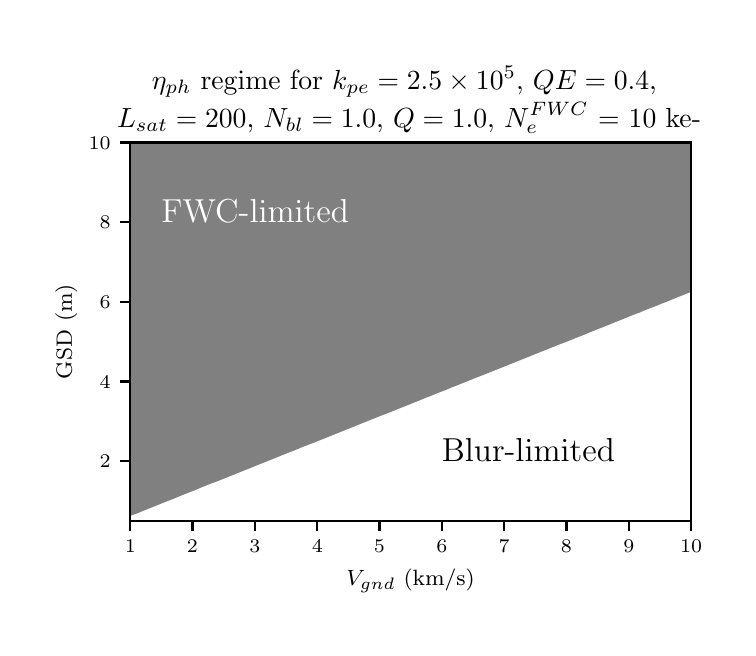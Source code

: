 \begingroup%
\makeatletter%
\begin{pgfpicture}%
\pgfpathrectangle{\pgfpointorigin}{\pgfqpoint{3.5in}{3.0in}}%
\pgfusepath{use as bounding box, clip}%
\begin{pgfscope}%
\pgfsetbuttcap%
\pgfsetmiterjoin%
\definecolor{currentfill}{rgb}{1.0,1.0,1.0}%
\pgfsetfillcolor{currentfill}%
\pgfsetlinewidth{0.0pt}%
\definecolor{currentstroke}{rgb}{1.0,1.0,1.0}%
\pgfsetstrokecolor{currentstroke}%
\pgfsetdash{}{0pt}%
\pgfpathmoveto{\pgfqpoint{0.0in}{0.0in}}%
\pgfpathlineto{\pgfqpoint{3.5in}{0.0in}}%
\pgfpathlineto{\pgfqpoint{3.5in}{3.0in}}%
\pgfpathlineto{\pgfqpoint{0.0in}{3.0in}}%
\pgfpathclose%
\pgfusepath{fill}%
\end{pgfscope}%
\begin{pgfscope}%
\pgfsetbuttcap%
\pgfsetmiterjoin%
\definecolor{currentfill}{rgb}{1.0,1.0,1.0}%
\pgfsetfillcolor{currentfill}%
\pgfsetlinewidth{0.0pt}%
\definecolor{currentstroke}{rgb}{0.0,0.0,0.0}%
\pgfsetstrokecolor{currentstroke}%
\pgfsetstrokeopacity{0.0}%
\pgfsetdash{}{0pt}%
\pgfpathmoveto{\pgfqpoint{0.513in}{0.534in}}%
\pgfpathlineto{\pgfqpoint{3.317in}{0.534in}}%
\pgfpathlineto{\pgfqpoint{3.317in}{2.426in}}%
\pgfpathlineto{\pgfqpoint{0.513in}{2.426in}}%
\pgfpathclose%
\pgfusepath{fill}%
\end{pgfscope}%
\begin{pgfscope}%
\pgfpathrectangle{\pgfqpoint{0.513in}{0.534in}}{\pgfqpoint{2.805in}{1.892in}} %
\pgfusepath{clip}%
\pgfsetbuttcap%
\pgfsetroundjoin%
\definecolor{currentfill}{rgb}{1.0,1.0,1.0}%
\pgfsetfillcolor{currentfill}%
\pgfsetlinewidth{0.0pt}%
\definecolor{currentstroke}{rgb}{0.0,0.0,0.0}%
\pgfsetstrokecolor{currentstroke}%
\pgfsetdash{}{0pt}%
\pgfpathmoveto{\pgfqpoint{0.57in}{0.534in}}%
\pgfpathlineto{\pgfqpoint{0.627in}{0.534in}}%
\pgfpathlineto{\pgfqpoint{0.684in}{0.534in}}%
\pgfpathlineto{\pgfqpoint{0.742in}{0.534in}}%
\pgfpathlineto{\pgfqpoint{0.799in}{0.534in}}%
\pgfpathlineto{\pgfqpoint{0.856in}{0.534in}}%
\pgfpathlineto{\pgfqpoint{0.913in}{0.534in}}%
\pgfpathlineto{\pgfqpoint{0.971in}{0.534in}}%
\pgfpathlineto{\pgfqpoint{1.028in}{0.534in}}%
\pgfpathlineto{\pgfqpoint{1.085in}{0.534in}}%
\pgfpathlineto{\pgfqpoint{1.142in}{0.534in}}%
\pgfpathlineto{\pgfqpoint{1.2in}{0.534in}}%
\pgfpathlineto{\pgfqpoint{1.257in}{0.534in}}%
\pgfpathlineto{\pgfqpoint{1.314in}{0.534in}}%
\pgfpathlineto{\pgfqpoint{1.371in}{0.534in}}%
\pgfpathlineto{\pgfqpoint{1.429in}{0.534in}}%
\pgfpathlineto{\pgfqpoint{1.486in}{0.534in}}%
\pgfpathlineto{\pgfqpoint{1.543in}{0.534in}}%
\pgfpathlineto{\pgfqpoint{1.6in}{0.534in}}%
\pgfpathlineto{\pgfqpoint{1.657in}{0.534in}}%
\pgfpathlineto{\pgfqpoint{1.715in}{0.534in}}%
\pgfpathlineto{\pgfqpoint{1.772in}{0.534in}}%
\pgfpathlineto{\pgfqpoint{1.829in}{0.534in}}%
\pgfpathlineto{\pgfqpoint{1.886in}{0.534in}}%
\pgfpathlineto{\pgfqpoint{1.944in}{0.534in}}%
\pgfpathlineto{\pgfqpoint{2.001in}{0.534in}}%
\pgfpathlineto{\pgfqpoint{2.058in}{0.534in}}%
\pgfpathlineto{\pgfqpoint{2.115in}{0.534in}}%
\pgfpathlineto{\pgfqpoint{2.173in}{0.534in}}%
\pgfpathlineto{\pgfqpoint{2.23in}{0.534in}}%
\pgfpathlineto{\pgfqpoint{2.287in}{0.534in}}%
\pgfpathlineto{\pgfqpoint{2.344in}{0.534in}}%
\pgfpathlineto{\pgfqpoint{2.402in}{0.534in}}%
\pgfpathlineto{\pgfqpoint{2.459in}{0.534in}}%
\pgfpathlineto{\pgfqpoint{2.516in}{0.534in}}%
\pgfpathlineto{\pgfqpoint{2.573in}{0.534in}}%
\pgfpathlineto{\pgfqpoint{2.631in}{0.534in}}%
\pgfpathlineto{\pgfqpoint{2.688in}{0.534in}}%
\pgfpathlineto{\pgfqpoint{2.745in}{0.534in}}%
\pgfpathlineto{\pgfqpoint{2.802in}{0.534in}}%
\pgfpathlineto{\pgfqpoint{2.859in}{0.534in}}%
\pgfpathlineto{\pgfqpoint{2.917in}{0.534in}}%
\pgfpathlineto{\pgfqpoint{2.974in}{0.534in}}%
\pgfpathlineto{\pgfqpoint{3.031in}{0.534in}}%
\pgfpathlineto{\pgfqpoint{3.088in}{0.534in}}%
\pgfpathlineto{\pgfqpoint{3.146in}{0.534in}}%
\pgfpathlineto{\pgfqpoint{3.203in}{0.534in}}%
\pgfpathlineto{\pgfqpoint{3.26in}{0.534in}}%
\pgfpathlineto{\pgfqpoint{3.317in}{0.534in}}%
\pgfpathlineto{\pgfqpoint{3.317in}{0.572in}}%
\pgfpathlineto{\pgfqpoint{3.317in}{0.611in}}%
\pgfpathlineto{\pgfqpoint{3.317in}{0.649in}}%
\pgfpathlineto{\pgfqpoint{3.317in}{0.688in}}%
\pgfpathlineto{\pgfqpoint{3.317in}{0.727in}}%
\pgfpathlineto{\pgfqpoint{3.317in}{0.765in}}%
\pgfpathlineto{\pgfqpoint{3.317in}{0.804in}}%
\pgfpathlineto{\pgfqpoint{3.317in}{0.843in}}%
\pgfpathlineto{\pgfqpoint{3.317in}{0.881in}}%
\pgfpathlineto{\pgfqpoint{3.317in}{0.92in}}%
\pgfpathlineto{\pgfqpoint{3.317in}{0.958in}}%
\pgfpathlineto{\pgfqpoint{3.317in}{0.997in}}%
\pgfpathlineto{\pgfqpoint{3.317in}{1.036in}}%
\pgfpathlineto{\pgfqpoint{3.317in}{1.074in}}%
\pgfpathlineto{\pgfqpoint{3.317in}{1.113in}}%
\pgfpathlineto{\pgfqpoint{3.317in}{1.152in}}%
\pgfpathlineto{\pgfqpoint{3.317in}{1.19in}}%
\pgfpathlineto{\pgfqpoint{3.317in}{1.229in}}%
\pgfpathlineto{\pgfqpoint{3.317in}{1.267in}}%
\pgfpathlineto{\pgfqpoint{3.317in}{1.306in}}%
\pgfpathlineto{\pgfqpoint{3.317in}{1.345in}}%
\pgfpathlineto{\pgfqpoint{3.317in}{1.383in}}%
\pgfpathlineto{\pgfqpoint{3.317in}{1.422in}}%
\pgfpathlineto{\pgfqpoint{3.317in}{1.46in}}%
\pgfpathlineto{\pgfqpoint{3.317in}{1.499in}}%
\pgfpathlineto{\pgfqpoint{3.317in}{1.538in}}%
\pgfpathlineto{\pgfqpoint{3.317in}{1.576in}}%
\pgfpathlineto{\pgfqpoint{3.317in}{1.615in}}%
\pgfpathlineto{\pgfqpoint{3.317in}{1.654in}}%
\pgfpathlineto{\pgfqpoint{3.317in}{1.679in}}%
\pgfpathlineto{\pgfqpoint{3.26in}{1.656in}}%
\pgfpathlineto{\pgfqpoint{3.254in}{1.654in}}%
\pgfpathlineto{\pgfqpoint{3.203in}{1.633in}}%
\pgfpathlineto{\pgfqpoint{3.157in}{1.615in}}%
\pgfpathlineto{\pgfqpoint{3.146in}{1.61in}}%
\pgfpathlineto{\pgfqpoint{3.088in}{1.588in}}%
\pgfpathlineto{\pgfqpoint{3.061in}{1.576in}}%
\pgfpathlineto{\pgfqpoint{3.031in}{1.565in}}%
\pgfpathlineto{\pgfqpoint{2.974in}{1.542in}}%
\pgfpathlineto{\pgfqpoint{2.964in}{1.538in}}%
\pgfpathlineto{\pgfqpoint{2.917in}{1.519in}}%
\pgfpathlineto{\pgfqpoint{2.867in}{1.499in}}%
\pgfpathlineto{\pgfqpoint{2.859in}{1.496in}}%
\pgfpathlineto{\pgfqpoint{2.802in}{1.473in}}%
\pgfpathlineto{\pgfqpoint{2.771in}{1.46in}}%
\pgfpathlineto{\pgfqpoint{2.745in}{1.45in}}%
\pgfpathlineto{\pgfqpoint{2.688in}{1.427in}}%
\pgfpathlineto{\pgfqpoint{2.674in}{1.422in}}%
\pgfpathlineto{\pgfqpoint{2.631in}{1.405in}}%
\pgfpathlineto{\pgfqpoint{2.577in}{1.383in}}%
\pgfpathlineto{\pgfqpoint{2.573in}{1.382in}}%
\pgfpathlineto{\pgfqpoint{2.516in}{1.359in}}%
\pgfpathlineto{\pgfqpoint{2.481in}{1.345in}}%
\pgfpathlineto{\pgfqpoint{2.459in}{1.336in}}%
\pgfpathlineto{\pgfqpoint{2.402in}{1.313in}}%
\pgfpathlineto{\pgfqpoint{2.384in}{1.306in}}%
\pgfpathlineto{\pgfqpoint{2.344in}{1.29in}}%
\pgfpathlineto{\pgfqpoint{2.287in}{1.267in}}%
\pgfpathlineto{\pgfqpoint{2.23in}{1.245in}}%
\pgfpathlineto{\pgfqpoint{2.191in}{1.229in}}%
\pgfpathlineto{\pgfqpoint{2.173in}{1.222in}}%
\pgfpathlineto{\pgfqpoint{2.115in}{1.199in}}%
\pgfpathlineto{\pgfqpoint{2.094in}{1.19in}}%
\pgfpathlineto{\pgfqpoint{2.058in}{1.176in}}%
\pgfpathlineto{\pgfqpoint{2.001in}{1.153in}}%
\pgfpathlineto{\pgfqpoint{1.997in}{1.152in}}%
\pgfpathlineto{\pgfqpoint{1.944in}{1.13in}}%
\pgfpathlineto{\pgfqpoint{1.901in}{1.113in}}%
\pgfpathlineto{\pgfqpoint{1.886in}{1.107in}}%
\pgfpathlineto{\pgfqpoint{1.829in}{1.084in}}%
\pgfpathlineto{\pgfqpoint{1.804in}{1.074in}}%
\pgfpathlineto{\pgfqpoint{1.772in}{1.062in}}%
\pgfpathlineto{\pgfqpoint{1.715in}{1.039in}}%
\pgfpathlineto{\pgfqpoint{1.707in}{1.036in}}%
\pgfpathlineto{\pgfqpoint{1.657in}{1.016in}}%
\pgfpathlineto{\pgfqpoint{1.611in}{0.997in}}%
\pgfpathlineto{\pgfqpoint{1.6in}{0.993in}}%
\pgfpathlineto{\pgfqpoint{1.543in}{0.97in}}%
\pgfpathlineto{\pgfqpoint{1.514in}{0.958in}}%
\pgfpathlineto{\pgfqpoint{1.486in}{0.947in}}%
\pgfpathlineto{\pgfqpoint{1.429in}{0.924in}}%
\pgfpathlineto{\pgfqpoint{1.418in}{0.92in}}%
\pgfpathlineto{\pgfqpoint{1.371in}{0.902in}}%
\pgfpathlineto{\pgfqpoint{1.321in}{0.881in}}%
\pgfpathlineto{\pgfqpoint{1.314in}{0.879in}}%
\pgfpathlineto{\pgfqpoint{1.257in}{0.856in}}%
\pgfpathlineto{\pgfqpoint{1.225in}{0.843in}}%
\pgfpathlineto{\pgfqpoint{1.2in}{0.833in}}%
\pgfpathlineto{\pgfqpoint{1.142in}{0.81in}}%
\pgfpathlineto{\pgfqpoint{1.128in}{0.804in}}%
\pgfpathlineto{\pgfqpoint{1.085in}{0.787in}}%
\pgfpathlineto{\pgfqpoint{1.031in}{0.765in}}%
\pgfpathlineto{\pgfqpoint{1.028in}{0.764in}}%
\pgfpathlineto{\pgfqpoint{0.971in}{0.741in}}%
\pgfpathlineto{\pgfqpoint{0.935in}{0.727in}}%
\pgfpathlineto{\pgfqpoint{0.913in}{0.719in}}%
\pgfpathlineto{\pgfqpoint{0.856in}{0.696in}}%
\pgfpathlineto{\pgfqpoint{0.838in}{0.688in}}%
\pgfpathlineto{\pgfqpoint{0.799in}{0.673in}}%
\pgfpathlineto{\pgfqpoint{0.742in}{0.65in}}%
\pgfpathlineto{\pgfqpoint{0.741in}{0.649in}}%
\pgfpathlineto{\pgfqpoint{0.684in}{0.627in}}%
\pgfpathlineto{\pgfqpoint{0.645in}{0.611in}}%
\pgfpathlineto{\pgfqpoint{0.627in}{0.604in}}%
\pgfpathlineto{\pgfqpoint{0.57in}{0.581in}}%
\pgfpathlineto{\pgfqpoint{0.549in}{0.572in}}%
\pgfpathlineto{\pgfqpoint{0.513in}{0.559in}}%
\pgfpathlineto{\pgfqpoint{0.513in}{0.534in}}%
\pgfpathclose%
\pgfusepath{fill}%
\end{pgfscope}%
\begin{pgfscope}%
\pgfpathrectangle{\pgfqpoint{0.513in}{0.534in}}{\pgfqpoint{2.805in}{1.892in}} %
\pgfusepath{clip}%
\pgfsetbuttcap%
\pgfsetroundjoin%
\definecolor{currentfill}{rgb}{0.502,0.502,0.502}%
\pgfsetfillcolor{currentfill}%
\pgfsetlinewidth{0.0pt}%
\definecolor{currentstroke}{rgb}{0.0,0.0,0.0}%
\pgfsetstrokecolor{currentstroke}%
\pgfsetdash{}{0pt}%
\pgfpathmoveto{\pgfqpoint{0.549in}{0.572in}}%
\pgfpathlineto{\pgfqpoint{0.57in}{0.581in}}%
\pgfpathlineto{\pgfqpoint{0.627in}{0.604in}}%
\pgfpathlineto{\pgfqpoint{0.645in}{0.611in}}%
\pgfpathlineto{\pgfqpoint{0.684in}{0.627in}}%
\pgfpathlineto{\pgfqpoint{0.741in}{0.649in}}%
\pgfpathlineto{\pgfqpoint{0.742in}{0.65in}}%
\pgfpathlineto{\pgfqpoint{0.799in}{0.673in}}%
\pgfpathlineto{\pgfqpoint{0.838in}{0.688in}}%
\pgfpathlineto{\pgfqpoint{0.856in}{0.696in}}%
\pgfpathlineto{\pgfqpoint{0.913in}{0.719in}}%
\pgfpathlineto{\pgfqpoint{0.935in}{0.727in}}%
\pgfpathlineto{\pgfqpoint{0.971in}{0.741in}}%
\pgfpathlineto{\pgfqpoint{1.028in}{0.764in}}%
\pgfpathlineto{\pgfqpoint{1.031in}{0.765in}}%
\pgfpathlineto{\pgfqpoint{1.085in}{0.787in}}%
\pgfpathlineto{\pgfqpoint{1.128in}{0.804in}}%
\pgfpathlineto{\pgfqpoint{1.142in}{0.81in}}%
\pgfpathlineto{\pgfqpoint{1.2in}{0.833in}}%
\pgfpathlineto{\pgfqpoint{1.225in}{0.843in}}%
\pgfpathlineto{\pgfqpoint{1.257in}{0.856in}}%
\pgfpathlineto{\pgfqpoint{1.314in}{0.879in}}%
\pgfpathlineto{\pgfqpoint{1.321in}{0.881in}}%
\pgfpathlineto{\pgfqpoint{1.371in}{0.902in}}%
\pgfpathlineto{\pgfqpoint{1.418in}{0.92in}}%
\pgfpathlineto{\pgfqpoint{1.429in}{0.924in}}%
\pgfpathlineto{\pgfqpoint{1.486in}{0.947in}}%
\pgfpathlineto{\pgfqpoint{1.514in}{0.958in}}%
\pgfpathlineto{\pgfqpoint{1.543in}{0.97in}}%
\pgfpathlineto{\pgfqpoint{1.6in}{0.993in}}%
\pgfpathlineto{\pgfqpoint{1.611in}{0.997in}}%
\pgfpathlineto{\pgfqpoint{1.657in}{1.016in}}%
\pgfpathlineto{\pgfqpoint{1.707in}{1.036in}}%
\pgfpathlineto{\pgfqpoint{1.715in}{1.039in}}%
\pgfpathlineto{\pgfqpoint{1.772in}{1.062in}}%
\pgfpathlineto{\pgfqpoint{1.804in}{1.074in}}%
\pgfpathlineto{\pgfqpoint{1.829in}{1.084in}}%
\pgfpathlineto{\pgfqpoint{1.886in}{1.107in}}%
\pgfpathlineto{\pgfqpoint{1.901in}{1.113in}}%
\pgfpathlineto{\pgfqpoint{1.944in}{1.13in}}%
\pgfpathlineto{\pgfqpoint{1.997in}{1.152in}}%
\pgfpathlineto{\pgfqpoint{2.001in}{1.153in}}%
\pgfpathlineto{\pgfqpoint{2.058in}{1.176in}}%
\pgfpathlineto{\pgfqpoint{2.094in}{1.19in}}%
\pgfpathlineto{\pgfqpoint{2.115in}{1.199in}}%
\pgfpathlineto{\pgfqpoint{2.173in}{1.222in}}%
\pgfpathlineto{\pgfqpoint{2.191in}{1.229in}}%
\pgfpathlineto{\pgfqpoint{2.23in}{1.245in}}%
\pgfpathlineto{\pgfqpoint{2.287in}{1.267in}}%
\pgfpathlineto{\pgfqpoint{2.344in}{1.29in}}%
\pgfpathlineto{\pgfqpoint{2.384in}{1.306in}}%
\pgfpathlineto{\pgfqpoint{2.402in}{1.313in}}%
\pgfpathlineto{\pgfqpoint{2.459in}{1.336in}}%
\pgfpathlineto{\pgfqpoint{2.481in}{1.345in}}%
\pgfpathlineto{\pgfqpoint{2.516in}{1.359in}}%
\pgfpathlineto{\pgfqpoint{2.573in}{1.382in}}%
\pgfpathlineto{\pgfqpoint{2.577in}{1.383in}}%
\pgfpathlineto{\pgfqpoint{2.631in}{1.405in}}%
\pgfpathlineto{\pgfqpoint{2.674in}{1.422in}}%
\pgfpathlineto{\pgfqpoint{2.688in}{1.427in}}%
\pgfpathlineto{\pgfqpoint{2.745in}{1.45in}}%
\pgfpathlineto{\pgfqpoint{2.771in}{1.46in}}%
\pgfpathlineto{\pgfqpoint{2.802in}{1.473in}}%
\pgfpathlineto{\pgfqpoint{2.859in}{1.496in}}%
\pgfpathlineto{\pgfqpoint{2.867in}{1.499in}}%
\pgfpathlineto{\pgfqpoint{2.917in}{1.519in}}%
\pgfpathlineto{\pgfqpoint{2.964in}{1.538in}}%
\pgfpathlineto{\pgfqpoint{2.974in}{1.542in}}%
\pgfpathlineto{\pgfqpoint{3.031in}{1.565in}}%
\pgfpathlineto{\pgfqpoint{3.061in}{1.576in}}%
\pgfpathlineto{\pgfqpoint{3.088in}{1.588in}}%
\pgfpathlineto{\pgfqpoint{3.146in}{1.61in}}%
\pgfpathlineto{\pgfqpoint{3.157in}{1.615in}}%
\pgfpathlineto{\pgfqpoint{3.203in}{1.633in}}%
\pgfpathlineto{\pgfqpoint{3.254in}{1.654in}}%
\pgfpathlineto{\pgfqpoint{3.26in}{1.656in}}%
\pgfpathlineto{\pgfqpoint{3.317in}{1.679in}}%
\pgfpathlineto{\pgfqpoint{3.317in}{1.692in}}%
\pgfpathlineto{\pgfqpoint{3.317in}{1.731in}}%
\pgfpathlineto{\pgfqpoint{3.317in}{1.769in}}%
\pgfpathlineto{\pgfqpoint{3.317in}{1.808in}}%
\pgfpathlineto{\pgfqpoint{3.317in}{1.847in}}%
\pgfpathlineto{\pgfqpoint{3.317in}{1.885in}}%
\pgfpathlineto{\pgfqpoint{3.317in}{1.924in}}%
\pgfpathlineto{\pgfqpoint{3.317in}{1.963in}}%
\pgfpathlineto{\pgfqpoint{3.317in}{2.001in}}%
\pgfpathlineto{\pgfqpoint{3.317in}{2.04in}}%
\pgfpathlineto{\pgfqpoint{3.317in}{2.078in}}%
\pgfpathlineto{\pgfqpoint{3.317in}{2.117in}}%
\pgfpathlineto{\pgfqpoint{3.317in}{2.156in}}%
\pgfpathlineto{\pgfqpoint{3.317in}{2.194in}}%
\pgfpathlineto{\pgfqpoint{3.317in}{2.233in}}%
\pgfpathlineto{\pgfqpoint{3.317in}{2.272in}}%
\pgfpathlineto{\pgfqpoint{3.317in}{2.31in}}%
\pgfpathlineto{\pgfqpoint{3.317in}{2.349in}}%
\pgfpathlineto{\pgfqpoint{3.317in}{2.387in}}%
\pgfpathlineto{\pgfqpoint{3.317in}{2.426in}}%
\pgfpathlineto{\pgfqpoint{3.26in}{2.426in}}%
\pgfpathlineto{\pgfqpoint{3.203in}{2.426in}}%
\pgfpathlineto{\pgfqpoint{3.146in}{2.426in}}%
\pgfpathlineto{\pgfqpoint{3.088in}{2.426in}}%
\pgfpathlineto{\pgfqpoint{3.031in}{2.426in}}%
\pgfpathlineto{\pgfqpoint{2.974in}{2.426in}}%
\pgfpathlineto{\pgfqpoint{2.917in}{2.426in}}%
\pgfpathlineto{\pgfqpoint{2.859in}{2.426in}}%
\pgfpathlineto{\pgfqpoint{2.802in}{2.426in}}%
\pgfpathlineto{\pgfqpoint{2.745in}{2.426in}}%
\pgfpathlineto{\pgfqpoint{2.688in}{2.426in}}%
\pgfpathlineto{\pgfqpoint{2.631in}{2.426in}}%
\pgfpathlineto{\pgfqpoint{2.573in}{2.426in}}%
\pgfpathlineto{\pgfqpoint{2.516in}{2.426in}}%
\pgfpathlineto{\pgfqpoint{2.459in}{2.426in}}%
\pgfpathlineto{\pgfqpoint{2.402in}{2.426in}}%
\pgfpathlineto{\pgfqpoint{2.344in}{2.426in}}%
\pgfpathlineto{\pgfqpoint{2.287in}{2.426in}}%
\pgfpathlineto{\pgfqpoint{2.23in}{2.426in}}%
\pgfpathlineto{\pgfqpoint{2.173in}{2.426in}}%
\pgfpathlineto{\pgfqpoint{2.115in}{2.426in}}%
\pgfpathlineto{\pgfqpoint{2.058in}{2.426in}}%
\pgfpathlineto{\pgfqpoint{2.001in}{2.426in}}%
\pgfpathlineto{\pgfqpoint{1.944in}{2.426in}}%
\pgfpathlineto{\pgfqpoint{1.886in}{2.426in}}%
\pgfpathlineto{\pgfqpoint{1.829in}{2.426in}}%
\pgfpathlineto{\pgfqpoint{1.772in}{2.426in}}%
\pgfpathlineto{\pgfqpoint{1.715in}{2.426in}}%
\pgfpathlineto{\pgfqpoint{1.657in}{2.426in}}%
\pgfpathlineto{\pgfqpoint{1.6in}{2.426in}}%
\pgfpathlineto{\pgfqpoint{1.543in}{2.426in}}%
\pgfpathlineto{\pgfqpoint{1.486in}{2.426in}}%
\pgfpathlineto{\pgfqpoint{1.429in}{2.426in}}%
\pgfpathlineto{\pgfqpoint{1.371in}{2.426in}}%
\pgfpathlineto{\pgfqpoint{1.314in}{2.426in}}%
\pgfpathlineto{\pgfqpoint{1.257in}{2.426in}}%
\pgfpathlineto{\pgfqpoint{1.2in}{2.426in}}%
\pgfpathlineto{\pgfqpoint{1.142in}{2.426in}}%
\pgfpathlineto{\pgfqpoint{1.085in}{2.426in}}%
\pgfpathlineto{\pgfqpoint{1.028in}{2.426in}}%
\pgfpathlineto{\pgfqpoint{0.971in}{2.426in}}%
\pgfpathlineto{\pgfqpoint{0.913in}{2.426in}}%
\pgfpathlineto{\pgfqpoint{0.856in}{2.426in}}%
\pgfpathlineto{\pgfqpoint{0.799in}{2.426in}}%
\pgfpathlineto{\pgfqpoint{0.742in}{2.426in}}%
\pgfpathlineto{\pgfqpoint{0.684in}{2.426in}}%
\pgfpathlineto{\pgfqpoint{0.627in}{2.426in}}%
\pgfpathlineto{\pgfqpoint{0.57in}{2.426in}}%
\pgfpathlineto{\pgfqpoint{0.513in}{2.426in}}%
\pgfpathlineto{\pgfqpoint{0.513in}{2.387in}}%
\pgfpathlineto{\pgfqpoint{0.513in}{2.349in}}%
\pgfpathlineto{\pgfqpoint{0.513in}{2.31in}}%
\pgfpathlineto{\pgfqpoint{0.513in}{2.272in}}%
\pgfpathlineto{\pgfqpoint{0.513in}{2.233in}}%
\pgfpathlineto{\pgfqpoint{0.513in}{2.194in}}%
\pgfpathlineto{\pgfqpoint{0.513in}{2.156in}}%
\pgfpathlineto{\pgfqpoint{0.513in}{2.117in}}%
\pgfpathlineto{\pgfqpoint{0.513in}{2.078in}}%
\pgfpathlineto{\pgfqpoint{0.513in}{2.04in}}%
\pgfpathlineto{\pgfqpoint{0.513in}{2.001in}}%
\pgfpathlineto{\pgfqpoint{0.513in}{1.963in}}%
\pgfpathlineto{\pgfqpoint{0.513in}{1.924in}}%
\pgfpathlineto{\pgfqpoint{0.513in}{1.885in}}%
\pgfpathlineto{\pgfqpoint{0.513in}{1.847in}}%
\pgfpathlineto{\pgfqpoint{0.513in}{1.808in}}%
\pgfpathlineto{\pgfqpoint{0.513in}{1.769in}}%
\pgfpathlineto{\pgfqpoint{0.513in}{1.731in}}%
\pgfpathlineto{\pgfqpoint{0.513in}{1.692in}}%
\pgfpathlineto{\pgfqpoint{0.513in}{1.654in}}%
\pgfpathlineto{\pgfqpoint{0.513in}{1.615in}}%
\pgfpathlineto{\pgfqpoint{0.513in}{1.576in}}%
\pgfpathlineto{\pgfqpoint{0.513in}{1.538in}}%
\pgfpathlineto{\pgfqpoint{0.513in}{1.499in}}%
\pgfpathlineto{\pgfqpoint{0.513in}{1.46in}}%
\pgfpathlineto{\pgfqpoint{0.513in}{1.422in}}%
\pgfpathlineto{\pgfqpoint{0.513in}{1.383in}}%
\pgfpathlineto{\pgfqpoint{0.513in}{1.345in}}%
\pgfpathlineto{\pgfqpoint{0.513in}{1.306in}}%
\pgfpathlineto{\pgfqpoint{0.513in}{1.267in}}%
\pgfpathlineto{\pgfqpoint{0.513in}{1.229in}}%
\pgfpathlineto{\pgfqpoint{0.513in}{1.19in}}%
\pgfpathlineto{\pgfqpoint{0.513in}{1.152in}}%
\pgfpathlineto{\pgfqpoint{0.513in}{1.113in}}%
\pgfpathlineto{\pgfqpoint{0.513in}{1.074in}}%
\pgfpathlineto{\pgfqpoint{0.513in}{1.036in}}%
\pgfpathlineto{\pgfqpoint{0.513in}{0.997in}}%
\pgfpathlineto{\pgfqpoint{0.513in}{0.958in}}%
\pgfpathlineto{\pgfqpoint{0.513in}{0.92in}}%
\pgfpathlineto{\pgfqpoint{0.513in}{0.881in}}%
\pgfpathlineto{\pgfqpoint{0.513in}{0.843in}}%
\pgfpathlineto{\pgfqpoint{0.513in}{0.804in}}%
\pgfpathlineto{\pgfqpoint{0.513in}{0.765in}}%
\pgfpathlineto{\pgfqpoint{0.513in}{0.727in}}%
\pgfpathlineto{\pgfqpoint{0.513in}{0.688in}}%
\pgfpathlineto{\pgfqpoint{0.513in}{0.649in}}%
\pgfpathlineto{\pgfqpoint{0.513in}{0.611in}}%
\pgfpathlineto{\pgfqpoint{0.513in}{0.572in}}%
\pgfpathlineto{\pgfqpoint{0.513in}{0.559in}}%
\pgfpathclose%
\pgfusepath{fill}%
\end{pgfscope}%
\begin{pgfscope}%
\pgfsetbuttcap%
\pgfsetroundjoin%
\definecolor{currentfill}{rgb}{0.0,0.0,0.0}%
\pgfsetfillcolor{currentfill}%
\pgfsetlinewidth{0.803pt}%
\definecolor{currentstroke}{rgb}{0.0,0.0,0.0}%
\pgfsetstrokecolor{currentstroke}%
\pgfsetdash{}{0pt}%
\pgfsys@defobject{currentmarker}{\pgfqpoint{0.0in}{-0.049in}}{\pgfqpoint{0.0in}{0.0in}}{%
\pgfpathmoveto{\pgfqpoint{0.0in}{0.0in}}%
\pgfpathlineto{\pgfqpoint{0.0in}{-0.049in}}%
\pgfusepath{stroke,fill}%
}%
\begin{pgfscope}%
\pgfsys@transformshift{0.513in}{0.534in}%
\pgfsys@useobject{currentmarker}{}%
\end{pgfscope}%
\end{pgfscope}%
\begin{pgfscope}%
\pgftext[x=0.513in,y=0.436in,,top]{\rmfamily\fontsize{7.0}{8.4}\selectfont 1}%
\end{pgfscope}%
\begin{pgfscope}%
\pgfsetbuttcap%
\pgfsetroundjoin%
\definecolor{currentfill}{rgb}{0.0,0.0,0.0}%
\pgfsetfillcolor{currentfill}%
\pgfsetlinewidth{0.803pt}%
\definecolor{currentstroke}{rgb}{0.0,0.0,0.0}%
\pgfsetstrokecolor{currentstroke}%
\pgfsetdash{}{0pt}%
\pgfsys@defobject{currentmarker}{\pgfqpoint{0.0in}{-0.049in}}{\pgfqpoint{0.0in}{0.0in}}{%
\pgfpathmoveto{\pgfqpoint{0.0in}{0.0in}}%
\pgfpathlineto{\pgfqpoint{0.0in}{-0.049in}}%
\pgfusepath{stroke,fill}%
}%
\begin{pgfscope}%
\pgfsys@transformshift{0.824in}{0.534in}%
\pgfsys@useobject{currentmarker}{}%
\end{pgfscope}%
\end{pgfscope}%
\begin{pgfscope}%
\pgftext[x=0.824in,y=0.436in,,top]{\rmfamily\fontsize{7.0}{8.4}\selectfont 2}%
\end{pgfscope}%
\begin{pgfscope}%
\pgfsetbuttcap%
\pgfsetroundjoin%
\definecolor{currentfill}{rgb}{0.0,0.0,0.0}%
\pgfsetfillcolor{currentfill}%
\pgfsetlinewidth{0.803pt}%
\definecolor{currentstroke}{rgb}{0.0,0.0,0.0}%
\pgfsetstrokecolor{currentstroke}%
\pgfsetdash{}{0pt}%
\pgfsys@defobject{currentmarker}{\pgfqpoint{0.0in}{-0.049in}}{\pgfqpoint{0.0in}{0.0in}}{%
\pgfpathmoveto{\pgfqpoint{0.0in}{0.0in}}%
\pgfpathlineto{\pgfqpoint{0.0in}{-0.049in}}%
\pgfusepath{stroke,fill}%
}%
\begin{pgfscope}%
\pgfsys@transformshift{1.136in}{0.534in}%
\pgfsys@useobject{currentmarker}{}%
\end{pgfscope}%
\end{pgfscope}%
\begin{pgfscope}%
\pgftext[x=1.136in,y=0.436in,,top]{\rmfamily\fontsize{7.0}{8.4}\selectfont 3}%
\end{pgfscope}%
\begin{pgfscope}%
\pgfsetbuttcap%
\pgfsetroundjoin%
\definecolor{currentfill}{rgb}{0.0,0.0,0.0}%
\pgfsetfillcolor{currentfill}%
\pgfsetlinewidth{0.803pt}%
\definecolor{currentstroke}{rgb}{0.0,0.0,0.0}%
\pgfsetstrokecolor{currentstroke}%
\pgfsetdash{}{0pt}%
\pgfsys@defobject{currentmarker}{\pgfqpoint{0.0in}{-0.049in}}{\pgfqpoint{0.0in}{0.0in}}{%
\pgfpathmoveto{\pgfqpoint{0.0in}{0.0in}}%
\pgfpathlineto{\pgfqpoint{0.0in}{-0.049in}}%
\pgfusepath{stroke,fill}%
}%
\begin{pgfscope}%
\pgfsys@transformshift{1.448in}{0.534in}%
\pgfsys@useobject{currentmarker}{}%
\end{pgfscope}%
\end{pgfscope}%
\begin{pgfscope}%
\pgftext[x=1.448in,y=0.436in,,top]{\rmfamily\fontsize{7.0}{8.4}\selectfont 4}%
\end{pgfscope}%
\begin{pgfscope}%
\pgfsetbuttcap%
\pgfsetroundjoin%
\definecolor{currentfill}{rgb}{0.0,0.0,0.0}%
\pgfsetfillcolor{currentfill}%
\pgfsetlinewidth{0.803pt}%
\definecolor{currentstroke}{rgb}{0.0,0.0,0.0}%
\pgfsetstrokecolor{currentstroke}%
\pgfsetdash{}{0pt}%
\pgfsys@defobject{currentmarker}{\pgfqpoint{0.0in}{-0.049in}}{\pgfqpoint{0.0in}{0.0in}}{%
\pgfpathmoveto{\pgfqpoint{0.0in}{0.0in}}%
\pgfpathlineto{\pgfqpoint{0.0in}{-0.049in}}%
\pgfusepath{stroke,fill}%
}%
\begin{pgfscope}%
\pgfsys@transformshift{1.759in}{0.534in}%
\pgfsys@useobject{currentmarker}{}%
\end{pgfscope}%
\end{pgfscope}%
\begin{pgfscope}%
\pgftext[x=1.759in,y=0.436in,,top]{\rmfamily\fontsize{7.0}{8.4}\selectfont 5}%
\end{pgfscope}%
\begin{pgfscope}%
\pgfsetbuttcap%
\pgfsetroundjoin%
\definecolor{currentfill}{rgb}{0.0,0.0,0.0}%
\pgfsetfillcolor{currentfill}%
\pgfsetlinewidth{0.803pt}%
\definecolor{currentstroke}{rgb}{0.0,0.0,0.0}%
\pgfsetstrokecolor{currentstroke}%
\pgfsetdash{}{0pt}%
\pgfsys@defobject{currentmarker}{\pgfqpoint{0.0in}{-0.049in}}{\pgfqpoint{0.0in}{0.0in}}{%
\pgfpathmoveto{\pgfqpoint{0.0in}{0.0in}}%
\pgfpathlineto{\pgfqpoint{0.0in}{-0.049in}}%
\pgfusepath{stroke,fill}%
}%
\begin{pgfscope}%
\pgfsys@transformshift{2.071in}{0.534in}%
\pgfsys@useobject{currentmarker}{}%
\end{pgfscope}%
\end{pgfscope}%
\begin{pgfscope}%
\pgftext[x=2.071in,y=0.436in,,top]{\rmfamily\fontsize{7.0}{8.4}\selectfont 6}%
\end{pgfscope}%
\begin{pgfscope}%
\pgfsetbuttcap%
\pgfsetroundjoin%
\definecolor{currentfill}{rgb}{0.0,0.0,0.0}%
\pgfsetfillcolor{currentfill}%
\pgfsetlinewidth{0.803pt}%
\definecolor{currentstroke}{rgb}{0.0,0.0,0.0}%
\pgfsetstrokecolor{currentstroke}%
\pgfsetdash{}{0pt}%
\pgfsys@defobject{currentmarker}{\pgfqpoint{0.0in}{-0.049in}}{\pgfqpoint{0.0in}{0.0in}}{%
\pgfpathmoveto{\pgfqpoint{0.0in}{0.0in}}%
\pgfpathlineto{\pgfqpoint{0.0in}{-0.049in}}%
\pgfusepath{stroke,fill}%
}%
\begin{pgfscope}%
\pgfsys@transformshift{2.382in}{0.534in}%
\pgfsys@useobject{currentmarker}{}%
\end{pgfscope}%
\end{pgfscope}%
\begin{pgfscope}%
\pgftext[x=2.382in,y=0.436in,,top]{\rmfamily\fontsize{7.0}{8.4}\selectfont 7}%
\end{pgfscope}%
\begin{pgfscope}%
\pgfsetbuttcap%
\pgfsetroundjoin%
\definecolor{currentfill}{rgb}{0.0,0.0,0.0}%
\pgfsetfillcolor{currentfill}%
\pgfsetlinewidth{0.803pt}%
\definecolor{currentstroke}{rgb}{0.0,0.0,0.0}%
\pgfsetstrokecolor{currentstroke}%
\pgfsetdash{}{0pt}%
\pgfsys@defobject{currentmarker}{\pgfqpoint{0.0in}{-0.049in}}{\pgfqpoint{0.0in}{0.0in}}{%
\pgfpathmoveto{\pgfqpoint{0.0in}{0.0in}}%
\pgfpathlineto{\pgfqpoint{0.0in}{-0.049in}}%
\pgfusepath{stroke,fill}%
}%
\begin{pgfscope}%
\pgfsys@transformshift{2.694in}{0.534in}%
\pgfsys@useobject{currentmarker}{}%
\end{pgfscope}%
\end{pgfscope}%
\begin{pgfscope}%
\pgftext[x=2.694in,y=0.436in,,top]{\rmfamily\fontsize{7.0}{8.4}\selectfont 8}%
\end{pgfscope}%
\begin{pgfscope}%
\pgfsetbuttcap%
\pgfsetroundjoin%
\definecolor{currentfill}{rgb}{0.0,0.0,0.0}%
\pgfsetfillcolor{currentfill}%
\pgfsetlinewidth{0.803pt}%
\definecolor{currentstroke}{rgb}{0.0,0.0,0.0}%
\pgfsetstrokecolor{currentstroke}%
\pgfsetdash{}{0pt}%
\pgfsys@defobject{currentmarker}{\pgfqpoint{0.0in}{-0.049in}}{\pgfqpoint{0.0in}{0.0in}}{%
\pgfpathmoveto{\pgfqpoint{0.0in}{0.0in}}%
\pgfpathlineto{\pgfqpoint{0.0in}{-0.049in}}%
\pgfusepath{stroke,fill}%
}%
\begin{pgfscope}%
\pgfsys@transformshift{3.006in}{0.534in}%
\pgfsys@useobject{currentmarker}{}%
\end{pgfscope}%
\end{pgfscope}%
\begin{pgfscope}%
\pgftext[x=3.006in,y=0.436in,,top]{\rmfamily\fontsize{7.0}{8.4}\selectfont 9}%
\end{pgfscope}%
\begin{pgfscope}%
\pgfsetbuttcap%
\pgfsetroundjoin%
\definecolor{currentfill}{rgb}{0.0,0.0,0.0}%
\pgfsetfillcolor{currentfill}%
\pgfsetlinewidth{0.803pt}%
\definecolor{currentstroke}{rgb}{0.0,0.0,0.0}%
\pgfsetstrokecolor{currentstroke}%
\pgfsetdash{}{0pt}%
\pgfsys@defobject{currentmarker}{\pgfqpoint{0.0in}{-0.049in}}{\pgfqpoint{0.0in}{0.0in}}{%
\pgfpathmoveto{\pgfqpoint{0.0in}{0.0in}}%
\pgfpathlineto{\pgfqpoint{0.0in}{-0.049in}}%
\pgfusepath{stroke,fill}%
}%
\begin{pgfscope}%
\pgfsys@transformshift{3.317in}{0.534in}%
\pgfsys@useobject{currentmarker}{}%
\end{pgfscope}%
\end{pgfscope}%
\begin{pgfscope}%
\pgftext[x=3.317in,y=0.436in,,top]{\rmfamily\fontsize{7.0}{8.4}\selectfont 10}%
\end{pgfscope}%
\begin{pgfscope}%
\pgftext[x=1.915in,y=0.295in,,top]{\rmfamily\fontsize{8.4}{10.08}\selectfont \(\displaystyle V_{gnd}\) (km/s)}%
\end{pgfscope}%
\begin{pgfscope}%
\pgfsetbuttcap%
\pgfsetroundjoin%
\definecolor{currentfill}{rgb}{0.0,0.0,0.0}%
\pgfsetfillcolor{currentfill}%
\pgfsetlinewidth{0.803pt}%
\definecolor{currentstroke}{rgb}{0.0,0.0,0.0}%
\pgfsetstrokecolor{currentstroke}%
\pgfsetdash{}{0pt}%
\pgfsys@defobject{currentmarker}{\pgfqpoint{-0.049in}{0.0in}}{\pgfqpoint{0.0in}{0.0in}}{%
\pgfpathmoveto{\pgfqpoint{0.0in}{0.0in}}%
\pgfpathlineto{\pgfqpoint{-0.049in}{0.0in}}%
\pgfusepath{stroke,fill}%
}%
\begin{pgfscope}%
\pgfsys@transformshift{0.513in}{0.832in}%
\pgfsys@useobject{currentmarker}{}%
\end{pgfscope}%
\end{pgfscope}%
\begin{pgfscope}%
\pgftext[x=0.36in,y=0.799in,left,base]{\rmfamily\fontsize{7.0}{8.4}\selectfont 2}%
\end{pgfscope}%
\begin{pgfscope}%
\pgfsetbuttcap%
\pgfsetroundjoin%
\definecolor{currentfill}{rgb}{0.0,0.0,0.0}%
\pgfsetfillcolor{currentfill}%
\pgfsetlinewidth{0.803pt}%
\definecolor{currentstroke}{rgb}{0.0,0.0,0.0}%
\pgfsetstrokecolor{currentstroke}%
\pgfsetdash{}{0pt}%
\pgfsys@defobject{currentmarker}{\pgfqpoint{-0.049in}{0.0in}}{\pgfqpoint{0.0in}{0.0in}}{%
\pgfpathmoveto{\pgfqpoint{0.0in}{0.0in}}%
\pgfpathlineto{\pgfqpoint{-0.049in}{0.0in}}%
\pgfusepath{stroke,fill}%
}%
\begin{pgfscope}%
\pgfsys@transformshift{0.513in}{1.231in}%
\pgfsys@useobject{currentmarker}{}%
\end{pgfscope}%
\end{pgfscope}%
\begin{pgfscope}%
\pgftext[x=0.36in,y=1.197in,left,base]{\rmfamily\fontsize{7.0}{8.4}\selectfont 4}%
\end{pgfscope}%
\begin{pgfscope}%
\pgfsetbuttcap%
\pgfsetroundjoin%
\definecolor{currentfill}{rgb}{0.0,0.0,0.0}%
\pgfsetfillcolor{currentfill}%
\pgfsetlinewidth{0.803pt}%
\definecolor{currentstroke}{rgb}{0.0,0.0,0.0}%
\pgfsetstrokecolor{currentstroke}%
\pgfsetdash{}{0pt}%
\pgfsys@defobject{currentmarker}{\pgfqpoint{-0.049in}{0.0in}}{\pgfqpoint{0.0in}{0.0in}}{%
\pgfpathmoveto{\pgfqpoint{0.0in}{0.0in}}%
\pgfpathlineto{\pgfqpoint{-0.049in}{0.0in}}%
\pgfusepath{stroke,fill}%
}%
\begin{pgfscope}%
\pgfsys@transformshift{0.513in}{1.629in}%
\pgfsys@useobject{currentmarker}{}%
\end{pgfscope}%
\end{pgfscope}%
\begin{pgfscope}%
\pgftext[x=0.36in,y=1.595in,left,base]{\rmfamily\fontsize{7.0}{8.4}\selectfont 6}%
\end{pgfscope}%
\begin{pgfscope}%
\pgfsetbuttcap%
\pgfsetroundjoin%
\definecolor{currentfill}{rgb}{0.0,0.0,0.0}%
\pgfsetfillcolor{currentfill}%
\pgfsetlinewidth{0.803pt}%
\definecolor{currentstroke}{rgb}{0.0,0.0,0.0}%
\pgfsetstrokecolor{currentstroke}%
\pgfsetdash{}{0pt}%
\pgfsys@defobject{currentmarker}{\pgfqpoint{-0.049in}{0.0in}}{\pgfqpoint{0.0in}{0.0in}}{%
\pgfpathmoveto{\pgfqpoint{0.0in}{0.0in}}%
\pgfpathlineto{\pgfqpoint{-0.049in}{0.0in}}%
\pgfusepath{stroke,fill}%
}%
\begin{pgfscope}%
\pgfsys@transformshift{0.513in}{2.028in}%
\pgfsys@useobject{currentmarker}{}%
\end{pgfscope}%
\end{pgfscope}%
\begin{pgfscope}%
\pgftext[x=0.36in,y=1.994in,left,base]{\rmfamily\fontsize{7.0}{8.4}\selectfont 8}%
\end{pgfscope}%
\begin{pgfscope}%
\pgfsetbuttcap%
\pgfsetroundjoin%
\definecolor{currentfill}{rgb}{0.0,0.0,0.0}%
\pgfsetfillcolor{currentfill}%
\pgfsetlinewidth{0.803pt}%
\definecolor{currentstroke}{rgb}{0.0,0.0,0.0}%
\pgfsetstrokecolor{currentstroke}%
\pgfsetdash{}{0pt}%
\pgfsys@defobject{currentmarker}{\pgfqpoint{-0.049in}{0.0in}}{\pgfqpoint{0.0in}{0.0in}}{%
\pgfpathmoveto{\pgfqpoint{0.0in}{0.0in}}%
\pgfpathlineto{\pgfqpoint{-0.049in}{0.0in}}%
\pgfusepath{stroke,fill}%
}%
\begin{pgfscope}%
\pgfsys@transformshift{0.513in}{2.426in}%
\pgfsys@useobject{currentmarker}{}%
\end{pgfscope}%
\end{pgfscope}%
\begin{pgfscope}%
\pgftext[x=0.305in,y=2.392in,left,base]{\rmfamily\fontsize{7.0}{8.4}\selectfont 10}%
\end{pgfscope}%
\begin{pgfscope}%
\pgftext[x=0.249in,y=1.48in,,bottom,rotate=90.0]{\rmfamily\fontsize{8.4}{10.08}\selectfont GSD (m)}%
\end{pgfscope}%
\begin{pgfscope}%
\pgfsetrectcap%
\pgfsetmiterjoin%
\pgfsetlinewidth{0.803pt}%
\definecolor{currentstroke}{rgb}{0.0,0.0,0.0}%
\pgfsetstrokecolor{currentstroke}%
\pgfsetdash{}{0pt}%
\pgfpathmoveto{\pgfqpoint{0.513in}{0.534in}}%
\pgfpathlineto{\pgfqpoint{0.513in}{2.426in}}%
\pgfusepath{stroke}%
\end{pgfscope}%
\begin{pgfscope}%
\pgfsetrectcap%
\pgfsetmiterjoin%
\pgfsetlinewidth{0.803pt}%
\definecolor{currentstroke}{rgb}{0.0,0.0,0.0}%
\pgfsetstrokecolor{currentstroke}%
\pgfsetdash{}{0pt}%
\pgfpathmoveto{\pgfqpoint{3.317in}{0.534in}}%
\pgfpathlineto{\pgfqpoint{3.317in}{2.426in}}%
\pgfusepath{stroke}%
\end{pgfscope}%
\begin{pgfscope}%
\pgfsetrectcap%
\pgfsetmiterjoin%
\pgfsetlinewidth{0.803pt}%
\definecolor{currentstroke}{rgb}{0.0,0.0,0.0}%
\pgfsetstrokecolor{currentstroke}%
\pgfsetdash{}{0pt}%
\pgfpathmoveto{\pgfqpoint{0.513in}{0.534in}}%
\pgfpathlineto{\pgfqpoint{3.317in}{0.534in}}%
\pgfusepath{stroke}%
\end{pgfscope}%
\begin{pgfscope}%
\pgfsetrectcap%
\pgfsetmiterjoin%
\pgfsetlinewidth{0.803pt}%
\definecolor{currentstroke}{rgb}{0.0,0.0,0.0}%
\pgfsetstrokecolor{currentstroke}%
\pgfsetdash{}{0pt}%
\pgfpathmoveto{\pgfqpoint{0.513in}{2.426in}}%
\pgfpathlineto{\pgfqpoint{3.317in}{2.426in}}%
\pgfusepath{stroke}%
\end{pgfscope}%
\begin{pgfscope}%
\pgftext[x=2.071in,y=0.832in,left,base]{\rmfamily\fontsize{12.0}{14.4}\selectfont Blur-limited}%
\end{pgfscope}%
\begin{pgfscope}%
\definecolor{textcolor}{rgb}{1.0,1.0,1.0}%
\pgfsetstrokecolor{textcolor}%
\pgfsetfillcolor{textcolor}%
\pgftext[x=0.669in,y=2.028in,left,base]{\color{textcolor}\rmfamily\fontsize{12.0}{14.4}\selectfont FWC-limited}%
\end{pgfscope}%
\begin{pgfscope}%
\pgftext[x=0.621in,y=2.691in,left,base]{\rmfamily\fontsize{10.08}{12.096}\selectfont \(\displaystyle \eta_{ph}\) regime for \(\displaystyle k_{pe}=2.5 \times 10^5\), \(\displaystyle QE=0.4\), }%
\end{pgfscope}%
\begin{pgfscope}%
\pgftext[x=0.447in,y=2.503in,left,base]{\rmfamily\fontsize{10.08}{12.096}\selectfont \(\displaystyle L_{sat}=200\), \(\displaystyle N_{bl}=1.0\), \(\displaystyle Q=1.0\), \(\displaystyle N_e^{FWC}\) = 10 ke-}%
\end{pgfscope}%
\end{pgfpicture}%
\makeatother%
\endgroup%
